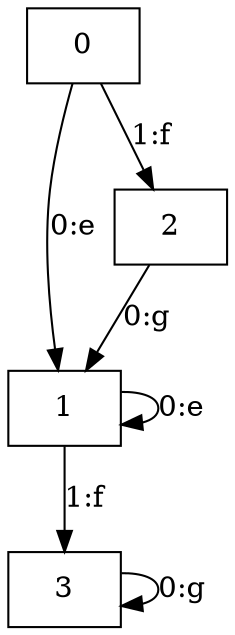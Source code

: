 digraph M {
node [label="",shape="box"];
0 [label="0"];
0 -> 1 [label="0:e"];
0 -> 2 [label="1:f"];
1 [label="1"];
1 -> 1 [label="0:e"];
1 -> 3 [label="1:f"];
2 [label="2"];
2 -> 1 [label="0:g"];
3 [label="3"];
3 -> 3 [label="0:g"];
}

